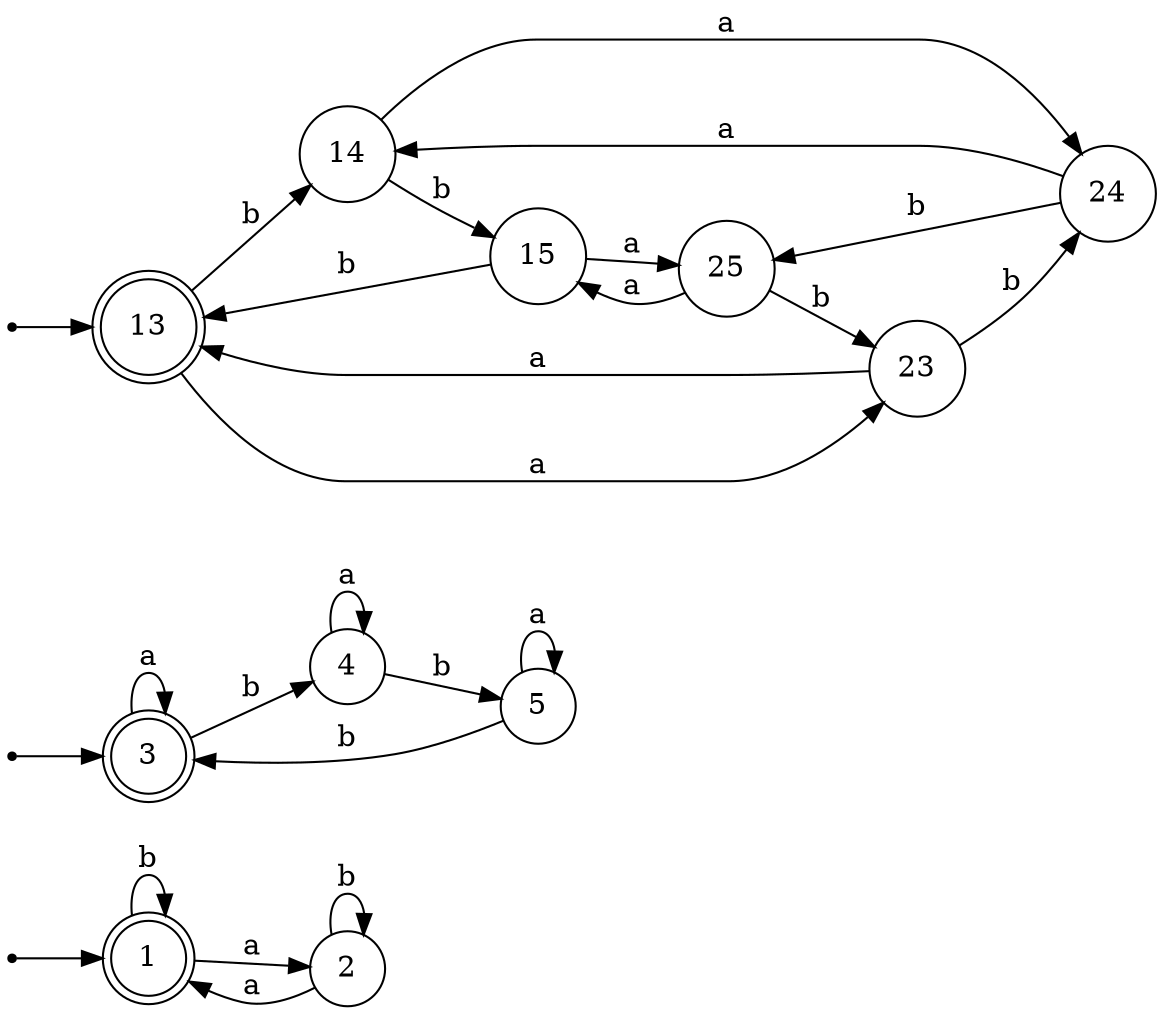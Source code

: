 // L3 = {w ∈ {a, b}∗ | |w|a чётно ∧ |w|b кратно трём}

digraph G {
    rankdir=LR
    node [shape=circle]

    subgraph A {
        0 [shape=point]
        1 [shape=doublecircle]
        
        0 -> 1
        1 -> 1 [label=b]
        1 -> 2 [label=a]
        2 -> 2 [label=b]
        2 -> 1 [label=a]
    }

    subgraph B {
        00 [shape=point]
        3 [shape=doublecircle]
        
        00 -> 3
        3 -> 3 [label=a]
        3 -> 4 [label=b]
        4 -> 4 [label=a]
        4 -> 5 [label=b]
        5 -> 5 [label=a]
        5 -> 3 [label=b]
    }

    subgraph AB {
        000 [shape=point]
        13 [shape=doublecircle]
        14
        15
        23
        24
        25
        000 -> 13
        13 -> 23 [label=a]
        13 -> 14 [label=b]
        14 -> 24 [label=a]
        14 -> 15 [label=b]
        15 -> 25 [label=a]
        15 -> 13 [label=b]
        23 -> 13 [label=a]
        23 -> 24 [label=b]
        24 -> 14 [label=a]
        24 -> 25 [label=b]
        25 -> 15 [label=a]
        25 -> 23 [label=b]
    }
}

/*
k0 (14 15 23 24 25) (13)
k1 (14 24 25) (15) (23) (13)
k2 (14) (24) (25) (15) (23) (13)
*/